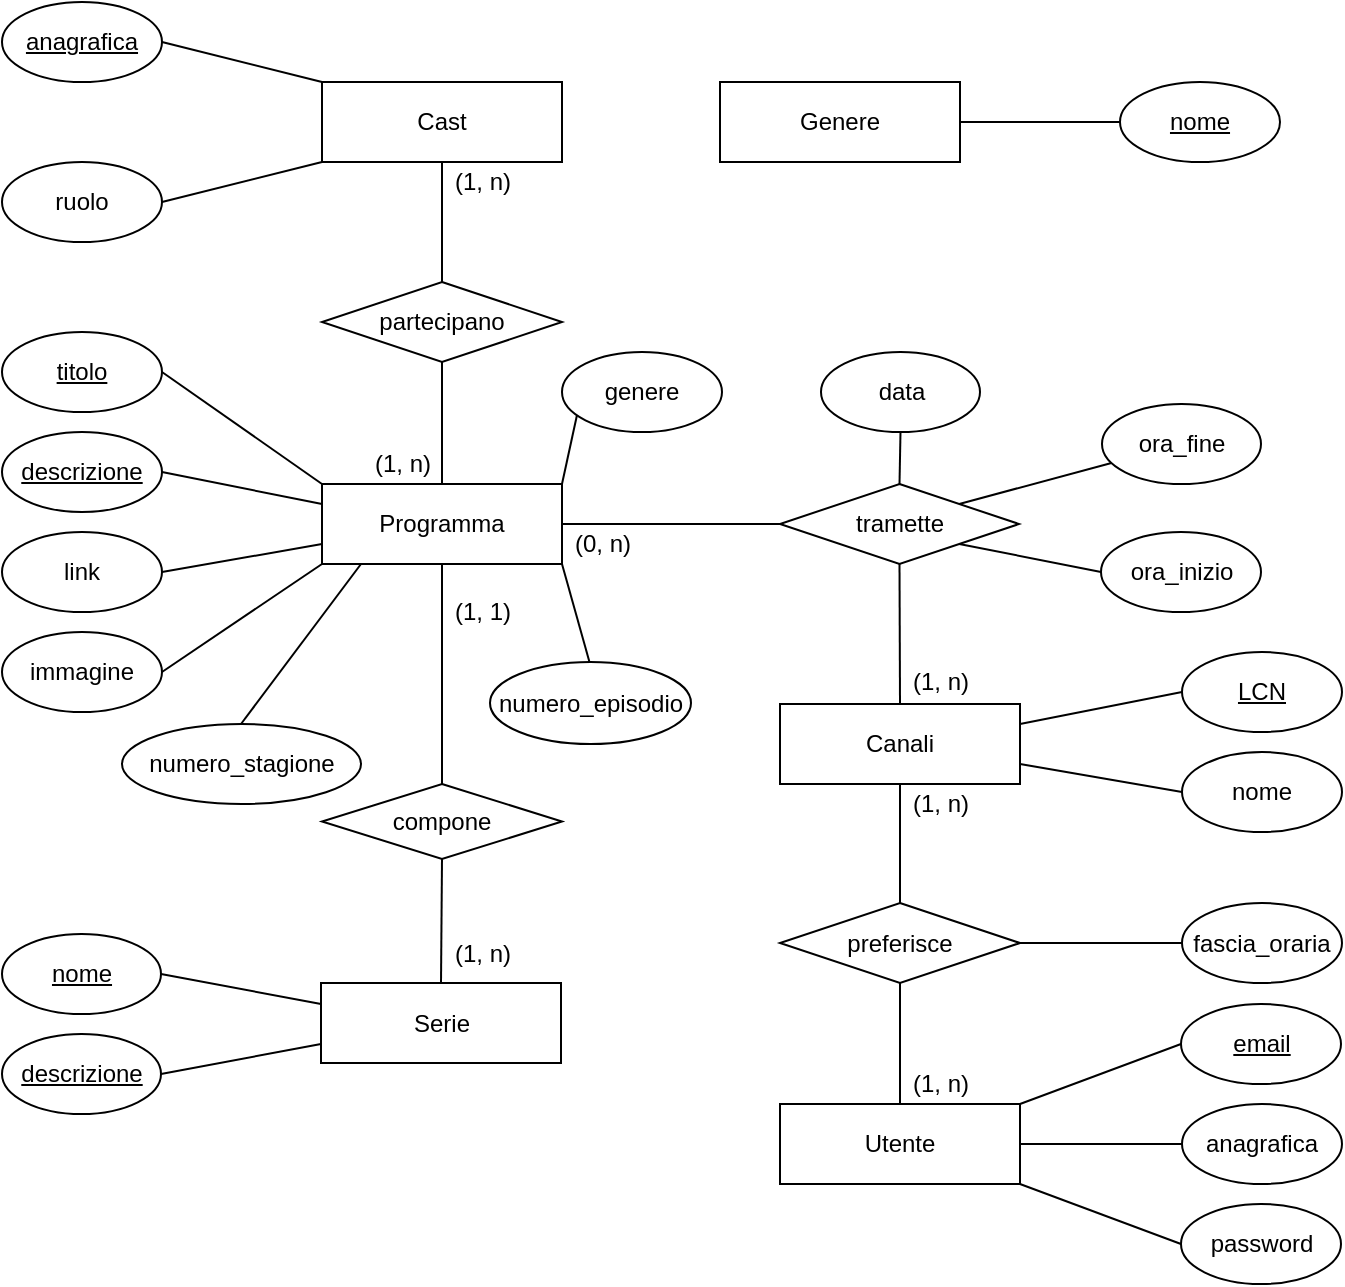 <mxfile version="18.1.3" type="device"><diagram id="R2lEEEUBdFMjLlhIrx00" name="Page-1"><mxGraphModel dx="749" dy="395" grid="1" gridSize="10" guides="1" tooltips="1" connect="1" arrows="1" fold="1" page="1" pageScale="1" pageWidth="850" pageHeight="1100" math="0" shadow="0" extFonts="Permanent Marker^https://fonts.googleapis.com/css?family=Permanent+Marker"><root><mxCell id="0"/><mxCell id="1" parent="0"/><mxCell id="fB9N05EH2Ql-NytacOC7-5" value="Canali" style="rounded=0;whiteSpace=wrap;html=1;" parent="1" vertex="1"><mxGeometry x="489" y="390" width="120" height="40" as="geometry"/></mxCell><mxCell id="fB9N05EH2Ql-NytacOC7-11" value="Programma" style="rounded=0;whiteSpace=wrap;html=1;" parent="1" vertex="1"><mxGeometry x="260" y="280" width="120" height="40" as="geometry"/></mxCell><mxCell id="fB9N05EH2Ql-NytacOC7-13" value="tramette" style="shape=rhombus;perimeter=rhombusPerimeter;whiteSpace=wrap;html=1;align=center;" parent="1" vertex="1"><mxGeometry x="489" y="280" width="119.5" height="40" as="geometry"/></mxCell><mxCell id="fB9N05EH2Ql-NytacOC7-29" value="" style="endArrow=none;html=1;rounded=0;entryX=0.5;entryY=0;entryDx=0;entryDy=0;exitX=0.5;exitY=1;exitDx=0;exitDy=0;" parent="1" source="tyjegPLfVhQxo2B1lwdj-6" target="fB9N05EH2Ql-NytacOC7-30" edge="1"><mxGeometry width="50" height="50" relative="1" as="geometry"><mxPoint x="320" y="119" as="sourcePoint"/><mxPoint x="320" y="159" as="targetPoint"/></mxGeometry></mxCell><mxCell id="fB9N05EH2Ql-NytacOC7-30" value="partecipano" style="shape=rhombus;perimeter=rhombusPerimeter;whiteSpace=wrap;html=1;align=center;" parent="1" vertex="1"><mxGeometry x="260" y="179" width="120" height="40" as="geometry"/></mxCell><mxCell id="fB9N05EH2Ql-NytacOC7-31" value="" style="endArrow=none;html=1;rounded=0;entryX=0.5;entryY=1;entryDx=0;entryDy=0;exitX=0.5;exitY=0;exitDx=0;exitDy=0;" parent="1" source="fB9N05EH2Ql-NytacOC7-11" target="fB9N05EH2Ql-NytacOC7-30" edge="1"><mxGeometry width="50" height="50" relative="1" as="geometry"><mxPoint x="93.5" y="274.5" as="sourcePoint"/><mxPoint x="113.5" y="274.5" as="targetPoint"/></mxGeometry></mxCell><mxCell id="EffAMRFEf8YkOLMa1qJM-2" value="" style="edgeStyle=orthogonalEdgeStyle;rounded=0;orthogonalLoop=1;jettySize=auto;html=1;" parent="1" edge="1"><mxGeometry relative="1" as="geometry"><mxPoint x="1120.5" y="506" as="targetPoint"/></mxGeometry></mxCell><mxCell id="fB9N05EH2Ql-NytacOC7-58" value="Utente" style="whiteSpace=wrap;html=1;align=center;" parent="1" vertex="1"><mxGeometry x="489" y="590" width="120" height="40" as="geometry"/></mxCell><mxCell id="uF2Ogz3bUNBrAM8irZKq-8" value="" style="endArrow=none;html=1;rounded=0;exitX=0;exitY=0.5;exitDx=0;exitDy=0;entryX=1;entryY=0.5;entryDx=0;entryDy=0;" parent="1" source="fB9N05EH2Ql-NytacOC7-13" target="fB9N05EH2Ql-NytacOC7-11" edge="1"><mxGeometry relative="1" as="geometry"><mxPoint x="233" y="195.5" as="sourcePoint"/><mxPoint x="262.5" y="242.5" as="targetPoint"/></mxGeometry></mxCell><mxCell id="uF2Ogz3bUNBrAM8irZKq-13" value="LCN" style="ellipse;whiteSpace=wrap;html=1;align=center;fontStyle=4;" parent="1" vertex="1"><mxGeometry x="690" y="364" width="80" height="40" as="geometry"/></mxCell><mxCell id="uF2Ogz3bUNBrAM8irZKq-16" value="data" style="ellipse;whiteSpace=wrap;html=1;align=center;" parent="1" vertex="1"><mxGeometry x="509.5" y="214" width="79.5" height="40" as="geometry"/></mxCell><mxCell id="uF2Ogz3bUNBrAM8irZKq-17" value="&lt;u&gt;descrizione&lt;/u&gt;" style="ellipse;whiteSpace=wrap;html=1;align=center;" parent="1" vertex="1"><mxGeometry x="100" y="555" width="79.5" height="40" as="geometry"/></mxCell><mxCell id="uF2Ogz3bUNBrAM8irZKq-22" value="&lt;u&gt;nome&lt;/u&gt;" style="ellipse;whiteSpace=wrap;html=1;align=center;" parent="1" vertex="1"><mxGeometry x="100" y="505" width="79.5" height="40" as="geometry"/></mxCell><mxCell id="uF2Ogz3bUNBrAM8irZKq-23" value="anagrafica" style="ellipse;whiteSpace=wrap;html=1;align=center;fontStyle=4;" parent="1" vertex="1"><mxGeometry x="100" y="39" width="80" height="40" as="geometry"/></mxCell><mxCell id="uF2Ogz3bUNBrAM8irZKq-25" value="ruolo" style="ellipse;whiteSpace=wrap;html=1;align=center;" parent="1" vertex="1"><mxGeometry x="100" y="119" width="80" height="40" as="geometry"/></mxCell><mxCell id="uF2Ogz3bUNBrAM8irZKq-28" value="email" style="ellipse;whiteSpace=wrap;html=1;align=center;fontStyle=4;" parent="1" vertex="1"><mxGeometry x="689.5" y="540" width="80" height="40" as="geometry"/></mxCell><mxCell id="uF2Ogz3bUNBrAM8irZKq-29" value="anagrafica" style="ellipse;whiteSpace=wrap;html=1;align=center;" parent="1" vertex="1"><mxGeometry x="690" y="590" width="80" height="40" as="geometry"/></mxCell><mxCell id="uF2Ogz3bUNBrAM8irZKq-30" value="password" style="ellipse;whiteSpace=wrap;html=1;align=center;" parent="1" vertex="1"><mxGeometry x="689.5" y="640" width="80" height="40" as="geometry"/></mxCell><mxCell id="uF2Ogz3bUNBrAM8irZKq-31" value="nome" style="ellipse;whiteSpace=wrap;html=1;align=center;" parent="1" vertex="1"><mxGeometry x="690" y="414" width="80" height="40" as="geometry"/></mxCell><mxCell id="uF2Ogz3bUNBrAM8irZKq-36" value="&lt;u&gt;descrizione&lt;/u&gt;" style="ellipse;whiteSpace=wrap;html=1;align=center;" parent="1" vertex="1"><mxGeometry x="100" y="254" width="80" height="40" as="geometry"/></mxCell><mxCell id="uF2Ogz3bUNBrAM8irZKq-41" value="titolo" style="ellipse;whiteSpace=wrap;html=1;align=center;fontStyle=4;" parent="1" vertex="1"><mxGeometry x="100" y="204" width="80" height="40" as="geometry"/></mxCell><mxCell id="GhIXZej3Qp53KJ87c0xY-1" value="link" style="ellipse;whiteSpace=wrap;html=1;fontFamily=Helvetica;fontSize=12;fontColor=default;align=center;strokeColor=default;fillColor=default;" parent="1" vertex="1"><mxGeometry x="100" y="304" width="80" height="40" as="geometry"/></mxCell><mxCell id="GhIXZej3Qp53KJ87c0xY-2" value="immagine" style="ellipse;whiteSpace=wrap;html=1;align=center;" parent="1" vertex="1"><mxGeometry x="100" y="354" width="80" height="40" as="geometry"/></mxCell><mxCell id="GhIXZej3Qp53KJ87c0xY-6" value="" style="endArrow=none;html=1;rounded=0;exitX=1;exitY=0.5;exitDx=0;exitDy=0;entryX=0;entryY=0;entryDx=0;entryDy=0;" parent="1" source="uF2Ogz3bUNBrAM8irZKq-23" target="tyjegPLfVhQxo2B1lwdj-6" edge="1"><mxGeometry relative="1" as="geometry"><mxPoint x="-158" y="2.5" as="sourcePoint"/><mxPoint x="260" y="79" as="targetPoint"/></mxGeometry></mxCell><mxCell id="GhIXZej3Qp53KJ87c0xY-8" value="" style="endArrow=none;html=1;rounded=0;exitX=1;exitY=0.5;exitDx=0;exitDy=0;entryX=0;entryY=1;entryDx=0;entryDy=0;" parent="1" source="uF2Ogz3bUNBrAM8irZKq-25" target="tyjegPLfVhQxo2B1lwdj-6" edge="1"><mxGeometry relative="1" as="geometry"><mxPoint x="-32" y="281.5" as="sourcePoint"/><mxPoint x="260" y="119" as="targetPoint"/></mxGeometry></mxCell><mxCell id="GhIXZej3Qp53KJ87c0xY-10" value="" style="endArrow=none;html=1;rounded=0;exitX=1;exitY=0.25;exitDx=0;exitDy=0;entryX=0;entryY=0.5;entryDx=0;entryDy=0;" parent="1" source="fB9N05EH2Ql-NytacOC7-5" target="uF2Ogz3bUNBrAM8irZKq-13" edge="1"><mxGeometry relative="1" as="geometry"><mxPoint x="658" y="614.5" as="sourcePoint"/><mxPoint x="650" y="379" as="targetPoint"/></mxGeometry></mxCell><mxCell id="GhIXZej3Qp53KJ87c0xY-11" value="" style="endArrow=none;html=1;rounded=0;exitX=1;exitY=0.75;exitDx=0;exitDy=0;entryX=0;entryY=0.5;entryDx=0;entryDy=0;" parent="1" source="fB9N05EH2Ql-NytacOC7-5" target="uF2Ogz3bUNBrAM8irZKq-31" edge="1"><mxGeometry relative="1" as="geometry"><mxPoint x="508" y="214.5" as="sourcePoint"/><mxPoint x="588" y="164.5" as="targetPoint"/></mxGeometry></mxCell><mxCell id="GhIXZej3Qp53KJ87c0xY-12" value="" style="endArrow=none;html=1;rounded=0;entryX=1;entryY=0;entryDx=0;entryDy=0;exitX=0;exitY=0.5;exitDx=0;exitDy=0;" parent="1" source="uF2Ogz3bUNBrAM8irZKq-28" target="fB9N05EH2Ql-NytacOC7-58" edge="1"><mxGeometry relative="1" as="geometry"><mxPoint x="669" y="560" as="sourcePoint"/><mxPoint x="219" y="870" as="targetPoint"/></mxGeometry></mxCell><mxCell id="GhIXZej3Qp53KJ87c0xY-13" value="" style="endArrow=none;html=1;rounded=0;exitX=0;exitY=0.5;exitDx=0;exitDy=0;entryX=1;entryY=0.5;entryDx=0;entryDy=0;" parent="1" source="uF2Ogz3bUNBrAM8irZKq-29" target="fB9N05EH2Ql-NytacOC7-58" edge="1"><mxGeometry relative="1" as="geometry"><mxPoint x="39" y="890" as="sourcePoint"/><mxPoint x="610" y="610" as="targetPoint"/></mxGeometry></mxCell><mxCell id="GhIXZej3Qp53KJ87c0xY-14" value="" style="endArrow=none;html=1;rounded=0;exitX=0;exitY=0.5;exitDx=0;exitDy=0;entryX=1;entryY=1;entryDx=0;entryDy=0;" parent="1" source="uF2Ogz3bUNBrAM8irZKq-30" target="fB9N05EH2Ql-NytacOC7-58" edge="1"><mxGeometry relative="1" as="geometry"><mxPoint x="79" y="870" as="sourcePoint"/><mxPoint x="239" y="870" as="targetPoint"/></mxGeometry></mxCell><mxCell id="GhIXZej3Qp53KJ87c0xY-18" value="Serie" style="whiteSpace=wrap;html=1;align=center;" parent="1" vertex="1"><mxGeometry x="259.5" y="529.5" width="120" height="40" as="geometry"/></mxCell><mxCell id="GhIXZej3Qp53KJ87c0xY-20" value="numero_stagione" style="ellipse;whiteSpace=wrap;html=1;align=center;" parent="1" vertex="1"><mxGeometry x="160" y="400" width="119.5" height="40" as="geometry"/></mxCell><mxCell id="GhIXZej3Qp53KJ87c0xY-21" value="" style="endArrow=none;html=1;rounded=0;entryX=1;entryY=1;entryDx=0;entryDy=0;" parent="1" target="fB9N05EH2Ql-NytacOC7-11" edge="1"><mxGeometry relative="1" as="geometry"><mxPoint x="393.766" y="369.084" as="sourcePoint"/><mxPoint x="260" y="449" as="targetPoint"/></mxGeometry></mxCell><mxCell id="GhIXZej3Qp53KJ87c0xY-22" value="" style="endArrow=none;html=1;rounded=0;" parent="1" edge="1"><mxGeometry relative="1" as="geometry"><mxPoint x="219.5" y="400" as="sourcePoint"/><mxPoint x="279.5" y="320" as="targetPoint"/></mxGeometry></mxCell><mxCell id="GhIXZej3Qp53KJ87c0xY-28" value="" style="endArrow=none;html=1;rounded=0;exitX=1;exitY=0.5;exitDx=0;exitDy=0;" parent="1" source="uF2Ogz3bUNBrAM8irZKq-17" edge="1"><mxGeometry relative="1" as="geometry"><mxPoint x="130" y="836.63" as="sourcePoint"/><mxPoint x="259.5" y="560" as="targetPoint"/></mxGeometry></mxCell><mxCell id="GhIXZej3Qp53KJ87c0xY-29" value="" style="endArrow=none;html=1;rounded=0;entryX=0.5;entryY=1;entryDx=0;entryDy=0;exitX=0.5;exitY=0;exitDx=0;exitDy=0;" parent="1" source="fB9N05EH2Ql-NytacOC7-13" target="uF2Ogz3bUNBrAM8irZKq-16" edge="1"><mxGeometry relative="1" as="geometry"><mxPoint x="629" y="310" as="sourcePoint"/><mxPoint x="519.5" y="796.63" as="targetPoint"/></mxGeometry></mxCell><mxCell id="GhIXZej3Qp53KJ87c0xY-31" value="" style="endArrow=none;html=1;rounded=0;entryX=1;entryY=0.5;entryDx=0;entryDy=0;exitX=0;exitY=0;exitDx=0;exitDy=0;" parent="1" source="fB9N05EH2Ql-NytacOC7-11" target="uF2Ogz3bUNBrAM8irZKq-41" edge="1"><mxGeometry relative="1" as="geometry"><mxPoint x="201" y="284.5" as="sourcePoint"/><mxPoint x="100" y="358.5" as="targetPoint"/></mxGeometry></mxCell><mxCell id="GhIXZej3Qp53KJ87c0xY-32" value="" style="endArrow=none;html=1;rounded=0;exitX=0;exitY=0.25;exitDx=0;exitDy=0;entryX=1;entryY=0.5;entryDx=0;entryDy=0;" parent="1" source="fB9N05EH2Ql-NytacOC7-11" target="uF2Ogz3bUNBrAM8irZKq-36" edge="1"><mxGeometry relative="1" as="geometry"><mxPoint x="460" y="521.5" as="sourcePoint"/><mxPoint x="210" y="299" as="targetPoint"/></mxGeometry></mxCell><mxCell id="GhIXZej3Qp53KJ87c0xY-34" value="" style="endArrow=none;html=1;rounded=0;entryX=1;entryY=0.5;entryDx=0;entryDy=0;exitX=0;exitY=0.75;exitDx=0;exitDy=0;" parent="1" source="fB9N05EH2Ql-NytacOC7-11" target="GhIXZej3Qp53KJ87c0xY-1" edge="1"><mxGeometry relative="1" as="geometry"><mxPoint x="480" y="541.5" as="sourcePoint"/><mxPoint x="640" y="541.5" as="targetPoint"/></mxGeometry></mxCell><mxCell id="EffAMRFEf8YkOLMa1qJM-4" value="" style="endArrow=none;html=1;rounded=0;exitX=0;exitY=1;exitDx=0;exitDy=0;entryX=1;entryY=0.5;entryDx=0;entryDy=0;" parent="1" source="fB9N05EH2Ql-NytacOC7-11" target="GhIXZej3Qp53KJ87c0xY-2" edge="1"><mxGeometry relative="1" as="geometry"><mxPoint x="329" y="291.5" as="sourcePoint"/><mxPoint x="443.75" y="368.5" as="targetPoint"/></mxGeometry></mxCell><mxCell id="EffAMRFEf8YkOLMa1qJM-11" value="" style="endArrow=none;html=1;rounded=0;exitX=0.5;exitY=1;exitDx=0;exitDy=0;entryX=0.5;entryY=0;entryDx=0;entryDy=0;" parent="1" source="fB9N05EH2Ql-NytacOC7-13" target="fB9N05EH2Ql-NytacOC7-5" edge="1"><mxGeometry width="50" height="50" relative="1" as="geometry"><mxPoint x="449.5" y="390" as="sourcePoint"/><mxPoint x="489" y="389.5" as="targetPoint"/></mxGeometry></mxCell><mxCell id="P5lpez_x-8K96-gi-YmY-5" value="preferisce" style="shape=rhombus;perimeter=rhombusPerimeter;whiteSpace=wrap;html=1;align=center;" parent="1" vertex="1"><mxGeometry x="489" y="489.5" width="120" height="40" as="geometry"/></mxCell><mxCell id="P5lpez_x-8K96-gi-YmY-6" value="" style="endArrow=none;html=1;rounded=0;entryX=0.5;entryY=0;entryDx=0;entryDy=0;exitX=0.5;exitY=1;exitDx=0;exitDy=0;" parent="1" source="fB9N05EH2Ql-NytacOC7-5" target="P5lpez_x-8K96-gi-YmY-5" edge="1"><mxGeometry relative="1" as="geometry"><mxPoint x="559" y="400" as="sourcePoint"/><mxPoint x="336.5" y="278.38" as="targetPoint"/></mxGeometry></mxCell><mxCell id="P5lpez_x-8K96-gi-YmY-7" value="" style="endArrow=none;html=1;rounded=0;exitX=0.5;exitY=1;exitDx=0;exitDy=0;entryX=0.5;entryY=0;entryDx=0;entryDy=0;" parent="1" source="P5lpez_x-8K96-gi-YmY-5" target="fB9N05EH2Ql-NytacOC7-58" edge="1"><mxGeometry relative="1" as="geometry"><mxPoint x="318.0" y="550" as="sourcePoint"/><mxPoint x="348" y="588.38" as="targetPoint"/></mxGeometry></mxCell><mxCell id="667CGL9y9yE0PsmGEpij-7" value="compone" style="shape=rhombus;perimeter=rhombusPerimeter;whiteSpace=wrap;html=1;align=center;" parent="1" vertex="1"><mxGeometry x="260" y="430" width="120" height="37.5" as="geometry"/></mxCell><mxCell id="667CGL9y9yE0PsmGEpij-11" value="" style="endArrow=none;html=1;rounded=0;entryX=0.5;entryY=1;entryDx=0;entryDy=0;" parent="1" source="667CGL9y9yE0PsmGEpij-7" target="fB9N05EH2Ql-NytacOC7-11" edge="1"><mxGeometry relative="1" as="geometry"><mxPoint x="229.5" y="509" as="sourcePoint"/><mxPoint x="280" y="360" as="targetPoint"/></mxGeometry></mxCell><mxCell id="667CGL9y9yE0PsmGEpij-12" value="" style="endArrow=none;html=1;rounded=0;exitX=0.5;exitY=0;exitDx=0;exitDy=0;entryX=0.5;entryY=1;entryDx=0;entryDy=0;" parent="1" source="GhIXZej3Qp53KJ87c0xY-18" edge="1" target="667CGL9y9yE0PsmGEpij-7"><mxGeometry relative="1" as="geometry"><mxPoint x="219.5" y="601" as="sourcePoint"/><mxPoint x="320.5" y="580" as="targetPoint"/></mxGeometry></mxCell><mxCell id="667CGL9y9yE0PsmGEpij-13" value="ora_fine" style="ellipse;whiteSpace=wrap;html=1;align=center;" parent="1" vertex="1"><mxGeometry x="650" y="240" width="79.5" height="40" as="geometry"/></mxCell><mxCell id="667CGL9y9yE0PsmGEpij-14" value="" style="endArrow=none;html=1;rounded=0;exitX=1;exitY=0;exitDx=0;exitDy=0;" parent="1" source="fB9N05EH2Ql-NytacOC7-13" target="667CGL9y9yE0PsmGEpij-13" edge="1"><mxGeometry relative="1" as="geometry"><mxPoint x="519" y="290" as="sourcePoint"/><mxPoint x="521" y="846.63" as="targetPoint"/></mxGeometry></mxCell><mxCell id="667CGL9y9yE0PsmGEpij-16" value="" style="endArrow=none;html=1;rounded=0;exitX=1;exitY=0.5;exitDx=0;exitDy=0;" parent="1" source="uF2Ogz3bUNBrAM8irZKq-22" edge="1"><mxGeometry relative="1" as="geometry"><mxPoint x="589.5" y="530" as="sourcePoint"/><mxPoint x="259.5" y="540" as="targetPoint"/></mxGeometry></mxCell><mxCell id="kp-S-zC_urhPKFvSFbiX-6" value="Genere" style="whiteSpace=wrap;html=1;align=center;" parent="1" vertex="1"><mxGeometry x="459" y="79" width="120" height="40" as="geometry"/></mxCell><mxCell id="kp-S-zC_urhPKFvSFbiX-10" value="&lt;div&gt;nome&lt;/div&gt;" style="ellipse;whiteSpace=wrap;html=1;align=center;fontStyle=4;" parent="1" vertex="1"><mxGeometry x="659" y="79" width="80" height="40" as="geometry"/></mxCell><mxCell id="kp-S-zC_urhPKFvSFbiX-11" value="" style="endArrow=none;html=1;rounded=0;exitX=0;exitY=0.5;exitDx=0;exitDy=0;entryX=1;entryY=0.5;entryDx=0;entryDy=0;" parent="1" source="kp-S-zC_urhPKFvSFbiX-10" target="kp-S-zC_urhPKFvSFbiX-6" edge="1"><mxGeometry relative="1" as="geometry"><mxPoint x="191" y="92.5" as="sourcePoint"/><mxPoint x="609" y="169" as="targetPoint"/></mxGeometry></mxCell><mxCell id="kp-S-zC_urhPKFvSFbiX-14" value="fascia_oraria" style="ellipse;whiteSpace=wrap;html=1;align=center;" parent="1" vertex="1"><mxGeometry x="690" y="489.5" width="80" height="40" as="geometry"/></mxCell><mxCell id="kp-S-zC_urhPKFvSFbiX-17" value="" style="endArrow=none;html=1;rounded=0;entryX=0;entryY=0.5;entryDx=0;entryDy=0;exitX=1;exitY=0.5;exitDx=0;exitDy=0;" parent="1" source="P5lpez_x-8K96-gi-YmY-5" target="kp-S-zC_urhPKFvSFbiX-14" edge="1"><mxGeometry relative="1" as="geometry"><mxPoint x="559" y="440" as="sourcePoint"/><mxPoint x="559" y="499.5" as="targetPoint"/></mxGeometry></mxCell><mxCell id="kp-S-zC_urhPKFvSFbiX-20" value="ora_inizio" style="ellipse;whiteSpace=wrap;html=1;align=center;" parent="1" vertex="1"><mxGeometry x="649.5" y="304" width="80" height="40" as="geometry"/></mxCell><mxCell id="kp-S-zC_urhPKFvSFbiX-21" value="" style="endArrow=none;html=1;rounded=0;entryX=0;entryY=0.5;entryDx=0;entryDy=0;exitX=1;exitY=1;exitDx=0;exitDy=0;" parent="1" source="fB9N05EH2Ql-NytacOC7-13" target="kp-S-zC_urhPKFvSFbiX-20" edge="1"><mxGeometry relative="1" as="geometry"><mxPoint x="609" y="299" as="sourcePoint"/><mxPoint x="559" y="289" as="targetPoint"/></mxGeometry></mxCell><mxCell id="kp-S-zC_urhPKFvSFbiX-28" value="(1, n)" style="text;html=1;align=center;verticalAlign=middle;resizable=0;points=[];autosize=1;strokeColor=none;fillColor=none;" parent="1" vertex="1"><mxGeometry x="319.5" y="505" width="40" height="20" as="geometry"/></mxCell><mxCell id="kp-S-zC_urhPKFvSFbiX-29" value="(1, n)" style="text;html=1;align=center;verticalAlign=middle;resizable=0;points=[];autosize=1;strokeColor=none;fillColor=none;" parent="1" vertex="1"><mxGeometry x="319.5" y="119" width="40" height="20" as="geometry"/></mxCell><mxCell id="kp-S-zC_urhPKFvSFbiX-30" value="(1, n)" style="text;html=1;align=center;verticalAlign=middle;resizable=0;points=[];autosize=1;strokeColor=none;fillColor=none;" parent="1" vertex="1"><mxGeometry x="279.5" y="260" width="40" height="20" as="geometry"/></mxCell><mxCell id="kp-S-zC_urhPKFvSFbiX-34" value="(0, n)" style="text;html=1;align=center;verticalAlign=middle;resizable=0;points=[];autosize=1;strokeColor=none;fillColor=none;" parent="1" vertex="1"><mxGeometry x="379.5" y="300" width="40" height="20" as="geometry"/></mxCell><mxCell id="kp-S-zC_urhPKFvSFbiX-37" value="(1, n)" style="text;html=1;align=center;verticalAlign=middle;resizable=0;points=[];autosize=1;strokeColor=none;fillColor=none;" parent="1" vertex="1"><mxGeometry x="548.5" y="369" width="40" height="20" as="geometry"/></mxCell><mxCell id="kp-S-zC_urhPKFvSFbiX-38" value="(1, n)" style="text;html=1;align=center;verticalAlign=middle;resizable=0;points=[];autosize=1;strokeColor=none;fillColor=none;" parent="1" vertex="1"><mxGeometry x="549" y="430" width="40" height="20" as="geometry"/></mxCell><mxCell id="kp-S-zC_urhPKFvSFbiX-39" value="(1, n)" style="text;html=1;align=center;verticalAlign=middle;resizable=0;points=[];autosize=1;strokeColor=none;fillColor=none;" parent="1" vertex="1"><mxGeometry x="549" y="570" width="40" height="20" as="geometry"/></mxCell><mxCell id="tyjegPLfVhQxo2B1lwdj-4" value="" style="endArrow=none;html=1;rounded=0;exitX=0;exitY=0.5;exitDx=0;exitDy=0;entryX=1;entryY=0;entryDx=0;entryDy=0;" edge="1" parent="1" target="fB9N05EH2Ql-NytacOC7-11"><mxGeometry relative="1" as="geometry"><mxPoint x="390" y="234" as="sourcePoint"/><mxPoint x="310" y="234" as="targetPoint"/></mxGeometry></mxCell><mxCell id="tyjegPLfVhQxo2B1lwdj-5" value="&lt;div&gt;genere&lt;/div&gt;" style="ellipse;whiteSpace=wrap;html=1;fontFamily=Helvetica;fontSize=12;fontColor=default;align=center;strokeColor=default;fillColor=default;" vertex="1" parent="1"><mxGeometry x="380" y="214" width="80" height="40" as="geometry"/></mxCell><mxCell id="tyjegPLfVhQxo2B1lwdj-6" value="Cast" style="whiteSpace=wrap;html=1;align=center;" vertex="1" parent="1"><mxGeometry x="260" y="79" width="120" height="40" as="geometry"/></mxCell><mxCell id="kp-S-zC_urhPKFvSFbiX-25" value="(1, 1)" style="text;html=1;align=center;verticalAlign=middle;resizable=0;points=[];autosize=1;strokeColor=none;fillColor=none;" parent="1" vertex="1"><mxGeometry x="319.5" y="334" width="40" height="20" as="geometry"/></mxCell><mxCell id="tyjegPLfVhQxo2B1lwdj-8" value="numero_episodio" style="ellipse;whiteSpace=wrap;html=1;fontFamily=Helvetica;fontSize=12;fontColor=default;align=center;strokeColor=default;fillColor=default;" vertex="1" parent="1"><mxGeometry x="344" y="369" width="100.5" height="41" as="geometry"/></mxCell></root></mxGraphModel></diagram></mxfile>